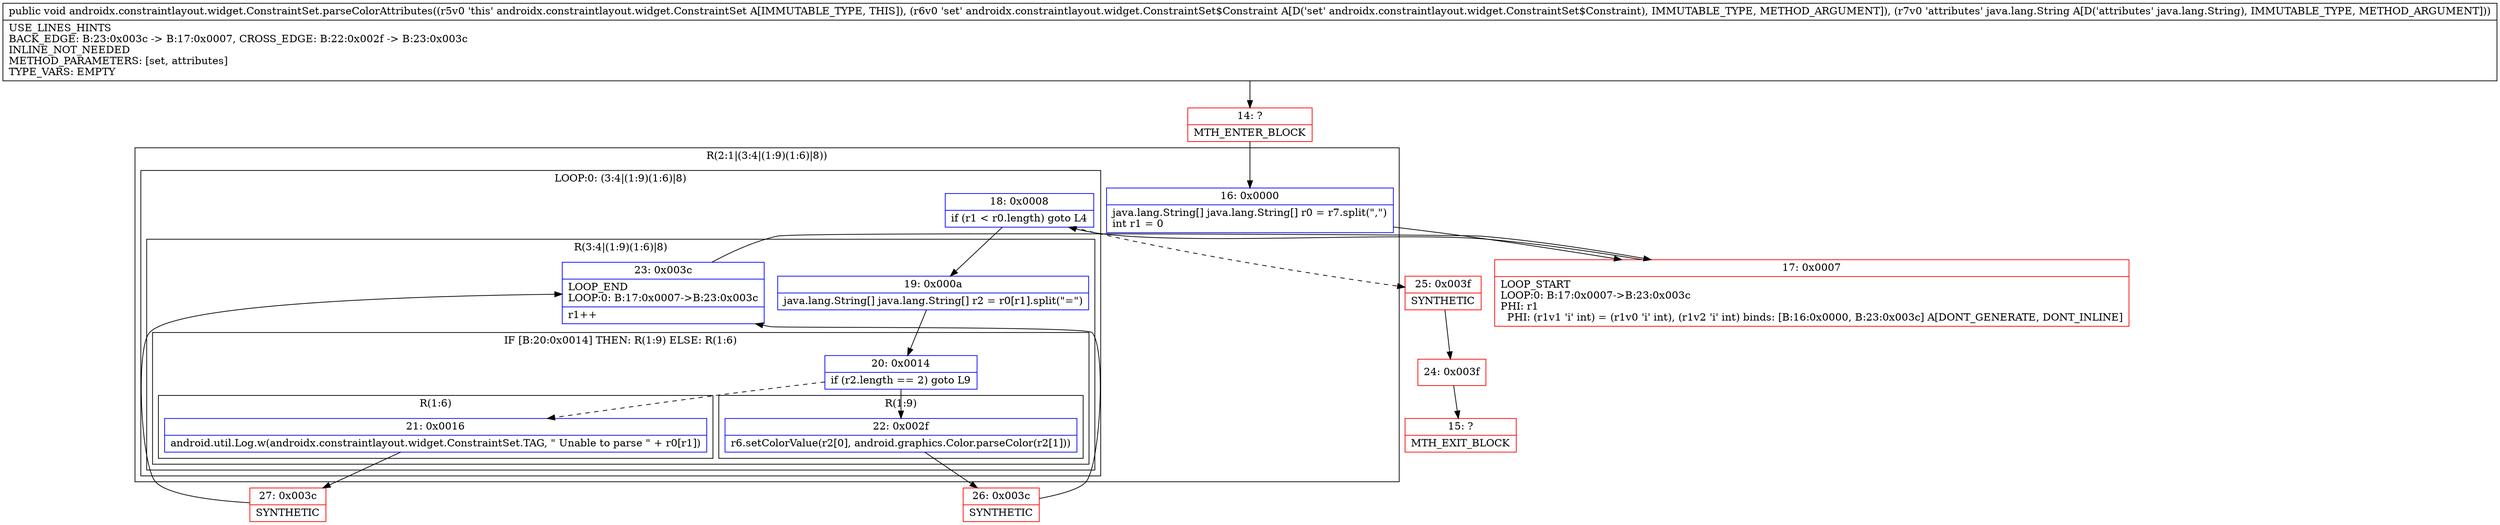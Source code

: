 digraph "CFG forandroidx.constraintlayout.widget.ConstraintSet.parseColorAttributes(Landroidx\/constraintlayout\/widget\/ConstraintSet$Constraint;Ljava\/lang\/String;)V" {
subgraph cluster_Region_812518932 {
label = "R(2:1|(3:4|(1:9)(1:6)|8))";
node [shape=record,color=blue];
Node_16 [shape=record,label="{16\:\ 0x0000|java.lang.String[] java.lang.String[] r0 = r7.split(\",\")\lint r1 = 0\l}"];
subgraph cluster_LoopRegion_1581286696 {
label = "LOOP:0: (3:4|(1:9)(1:6)|8)";
node [shape=record,color=blue];
Node_18 [shape=record,label="{18\:\ 0x0008|if (r1 \< r0.length) goto L4\l}"];
subgraph cluster_Region_1746136514 {
label = "R(3:4|(1:9)(1:6)|8)";
node [shape=record,color=blue];
Node_19 [shape=record,label="{19\:\ 0x000a|java.lang.String[] java.lang.String[] r2 = r0[r1].split(\"=\")\l}"];
subgraph cluster_IfRegion_1316714947 {
label = "IF [B:20:0x0014] THEN: R(1:9) ELSE: R(1:6)";
node [shape=record,color=blue];
Node_20 [shape=record,label="{20\:\ 0x0014|if (r2.length == 2) goto L9\l}"];
subgraph cluster_Region_340315361 {
label = "R(1:9)";
node [shape=record,color=blue];
Node_22 [shape=record,label="{22\:\ 0x002f|r6.setColorValue(r2[0], android.graphics.Color.parseColor(r2[1]))\l}"];
}
subgraph cluster_Region_237361341 {
label = "R(1:6)";
node [shape=record,color=blue];
Node_21 [shape=record,label="{21\:\ 0x0016|android.util.Log.w(androidx.constraintlayout.widget.ConstraintSet.TAG, \" Unable to parse \" + r0[r1])\l}"];
}
}
Node_23 [shape=record,label="{23\:\ 0x003c|LOOP_END\lLOOP:0: B:17:0x0007\-\>B:23:0x003c\l|r1++\l}"];
}
}
}
Node_14 [shape=record,color=red,label="{14\:\ ?|MTH_ENTER_BLOCK\l}"];
Node_17 [shape=record,color=red,label="{17\:\ 0x0007|LOOP_START\lLOOP:0: B:17:0x0007\-\>B:23:0x003c\lPHI: r1 \l  PHI: (r1v1 'i' int) = (r1v0 'i' int), (r1v2 'i' int) binds: [B:16:0x0000, B:23:0x003c] A[DONT_GENERATE, DONT_INLINE]\l}"];
Node_27 [shape=record,color=red,label="{27\:\ 0x003c|SYNTHETIC\l}"];
Node_26 [shape=record,color=red,label="{26\:\ 0x003c|SYNTHETIC\l}"];
Node_25 [shape=record,color=red,label="{25\:\ 0x003f|SYNTHETIC\l}"];
Node_24 [shape=record,color=red,label="{24\:\ 0x003f}"];
Node_15 [shape=record,color=red,label="{15\:\ ?|MTH_EXIT_BLOCK\l}"];
MethodNode[shape=record,label="{public void androidx.constraintlayout.widget.ConstraintSet.parseColorAttributes((r5v0 'this' androidx.constraintlayout.widget.ConstraintSet A[IMMUTABLE_TYPE, THIS]), (r6v0 'set' androidx.constraintlayout.widget.ConstraintSet$Constraint A[D('set' androidx.constraintlayout.widget.ConstraintSet$Constraint), IMMUTABLE_TYPE, METHOD_ARGUMENT]), (r7v0 'attributes' java.lang.String A[D('attributes' java.lang.String), IMMUTABLE_TYPE, METHOD_ARGUMENT]))  | USE_LINES_HINTS\lBACK_EDGE: B:23:0x003c \-\> B:17:0x0007, CROSS_EDGE: B:22:0x002f \-\> B:23:0x003c\lINLINE_NOT_NEEDED\lMETHOD_PARAMETERS: [set, attributes]\lTYPE_VARS: EMPTY\l}"];
MethodNode -> Node_14;Node_16 -> Node_17;
Node_18 -> Node_19;
Node_18 -> Node_25[style=dashed];
Node_19 -> Node_20;
Node_20 -> Node_21[style=dashed];
Node_20 -> Node_22;
Node_22 -> Node_26;
Node_21 -> Node_27;
Node_23 -> Node_17;
Node_14 -> Node_16;
Node_17 -> Node_18;
Node_27 -> Node_23;
Node_26 -> Node_23;
Node_25 -> Node_24;
Node_24 -> Node_15;
}


